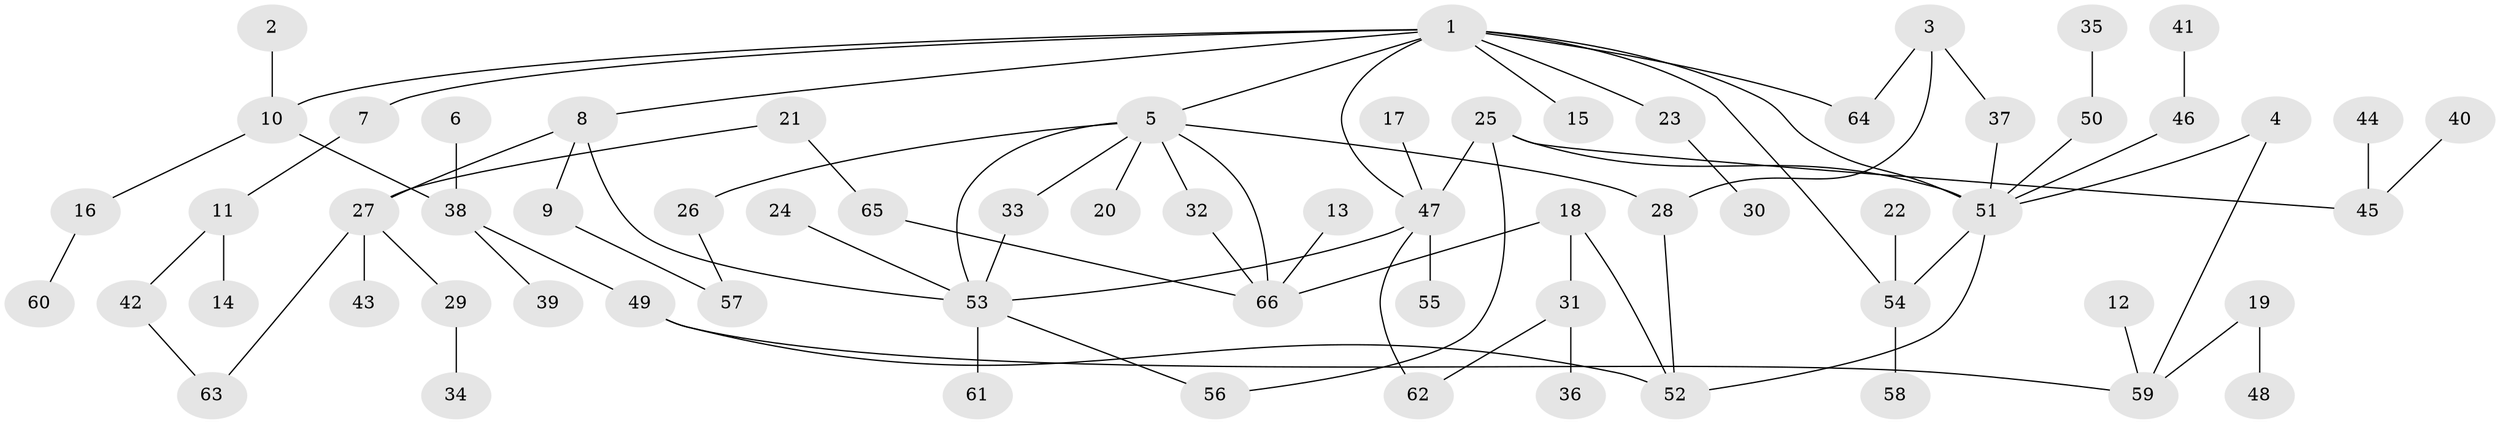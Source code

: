 // original degree distribution, {3: 0.15267175572519084, 5: 0.0916030534351145, 7: 0.015267175572519083, 8: 0.007633587786259542, 4: 0.05343511450381679, 2: 0.29770992366412213, 1: 0.3816793893129771}
// Generated by graph-tools (version 1.1) at 2025/25/03/09/25 03:25:24]
// undirected, 66 vertices, 82 edges
graph export_dot {
graph [start="1"]
  node [color=gray90,style=filled];
  1;
  2;
  3;
  4;
  5;
  6;
  7;
  8;
  9;
  10;
  11;
  12;
  13;
  14;
  15;
  16;
  17;
  18;
  19;
  20;
  21;
  22;
  23;
  24;
  25;
  26;
  27;
  28;
  29;
  30;
  31;
  32;
  33;
  34;
  35;
  36;
  37;
  38;
  39;
  40;
  41;
  42;
  43;
  44;
  45;
  46;
  47;
  48;
  49;
  50;
  51;
  52;
  53;
  54;
  55;
  56;
  57;
  58;
  59;
  60;
  61;
  62;
  63;
  64;
  65;
  66;
  1 -- 5 [weight=1.0];
  1 -- 7 [weight=1.0];
  1 -- 8 [weight=1.0];
  1 -- 10 [weight=1.0];
  1 -- 15 [weight=1.0];
  1 -- 23 [weight=1.0];
  1 -- 47 [weight=1.0];
  1 -- 51 [weight=1.0];
  1 -- 54 [weight=1.0];
  1 -- 64 [weight=1.0];
  2 -- 10 [weight=1.0];
  3 -- 28 [weight=1.0];
  3 -- 37 [weight=1.0];
  3 -- 64 [weight=1.0];
  4 -- 51 [weight=1.0];
  4 -- 59 [weight=1.0];
  5 -- 20 [weight=1.0];
  5 -- 26 [weight=1.0];
  5 -- 28 [weight=1.0];
  5 -- 32 [weight=1.0];
  5 -- 33 [weight=1.0];
  5 -- 53 [weight=1.0];
  5 -- 66 [weight=1.0];
  6 -- 38 [weight=1.0];
  7 -- 11 [weight=1.0];
  8 -- 9 [weight=1.0];
  8 -- 27 [weight=1.0];
  8 -- 53 [weight=1.0];
  9 -- 57 [weight=1.0];
  10 -- 16 [weight=1.0];
  10 -- 38 [weight=1.0];
  11 -- 14 [weight=1.0];
  11 -- 42 [weight=1.0];
  12 -- 59 [weight=1.0];
  13 -- 66 [weight=1.0];
  16 -- 60 [weight=1.0];
  17 -- 47 [weight=1.0];
  18 -- 31 [weight=1.0];
  18 -- 52 [weight=1.0];
  18 -- 66 [weight=1.0];
  19 -- 48 [weight=1.0];
  19 -- 59 [weight=1.0];
  21 -- 27 [weight=1.0];
  21 -- 65 [weight=1.0];
  22 -- 54 [weight=1.0];
  23 -- 30 [weight=1.0];
  24 -- 53 [weight=1.0];
  25 -- 45 [weight=1.0];
  25 -- 47 [weight=1.0];
  25 -- 51 [weight=2.0];
  25 -- 56 [weight=1.0];
  26 -- 57 [weight=1.0];
  27 -- 29 [weight=1.0];
  27 -- 43 [weight=1.0];
  27 -- 63 [weight=1.0];
  28 -- 52 [weight=1.0];
  29 -- 34 [weight=1.0];
  31 -- 36 [weight=1.0];
  31 -- 62 [weight=1.0];
  32 -- 66 [weight=1.0];
  33 -- 53 [weight=1.0];
  35 -- 50 [weight=1.0];
  37 -- 51 [weight=1.0];
  38 -- 39 [weight=1.0];
  38 -- 49 [weight=1.0];
  40 -- 45 [weight=1.0];
  41 -- 46 [weight=1.0];
  42 -- 63 [weight=1.0];
  44 -- 45 [weight=1.0];
  46 -- 51 [weight=1.0];
  47 -- 53 [weight=1.0];
  47 -- 55 [weight=1.0];
  47 -- 62 [weight=1.0];
  49 -- 52 [weight=1.0];
  49 -- 59 [weight=1.0];
  50 -- 51 [weight=1.0];
  51 -- 52 [weight=1.0];
  51 -- 54 [weight=1.0];
  53 -- 56 [weight=1.0];
  53 -- 61 [weight=1.0];
  54 -- 58 [weight=1.0];
  65 -- 66 [weight=1.0];
}
